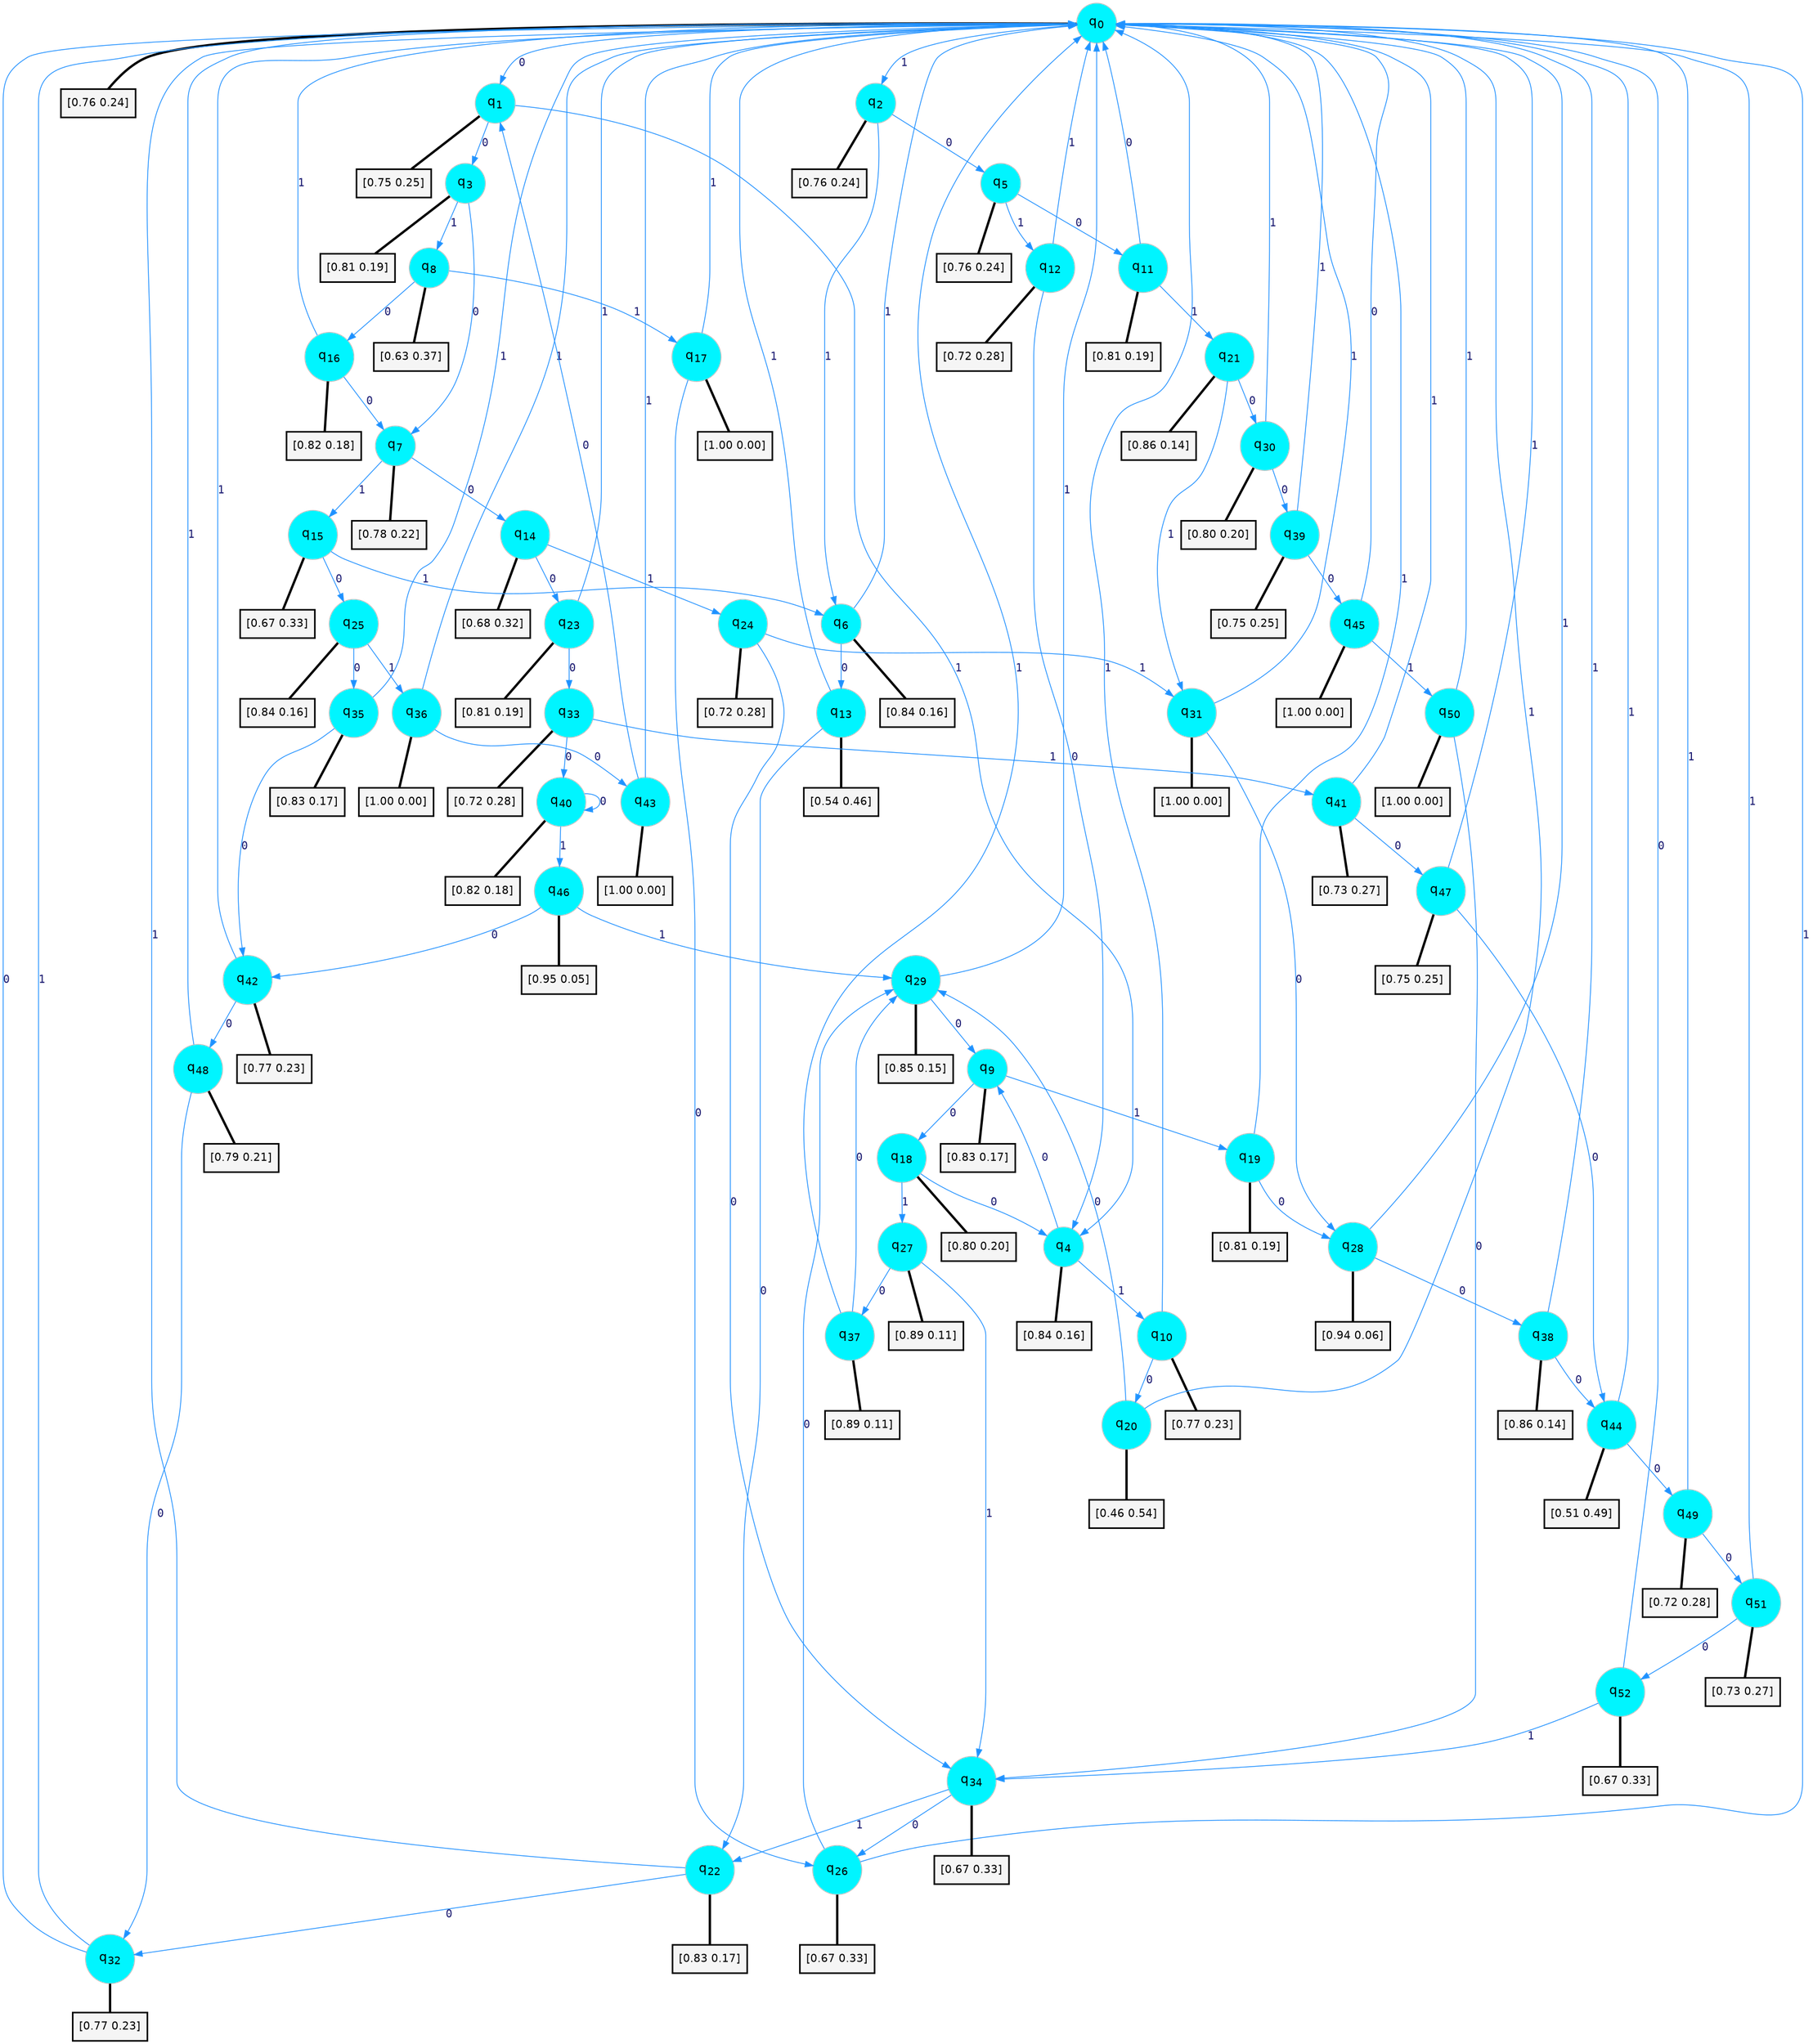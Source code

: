 digraph G {
graph [
bgcolor=transparent, dpi=300, rankdir=TD, size="40,25"];
node [
color=gray, fillcolor=turquoise1, fontcolor=black, fontname=Helvetica, fontsize=16, fontweight=bold, shape=circle, style=filled];
edge [
arrowsize=1, color=dodgerblue1, fontcolor=midnightblue, fontname=courier, fontweight=bold, penwidth=1, style=solid, weight=20];
0[label=<q<SUB>0</SUB>>];
1[label=<q<SUB>1</SUB>>];
2[label=<q<SUB>2</SUB>>];
3[label=<q<SUB>3</SUB>>];
4[label=<q<SUB>4</SUB>>];
5[label=<q<SUB>5</SUB>>];
6[label=<q<SUB>6</SUB>>];
7[label=<q<SUB>7</SUB>>];
8[label=<q<SUB>8</SUB>>];
9[label=<q<SUB>9</SUB>>];
10[label=<q<SUB>10</SUB>>];
11[label=<q<SUB>11</SUB>>];
12[label=<q<SUB>12</SUB>>];
13[label=<q<SUB>13</SUB>>];
14[label=<q<SUB>14</SUB>>];
15[label=<q<SUB>15</SUB>>];
16[label=<q<SUB>16</SUB>>];
17[label=<q<SUB>17</SUB>>];
18[label=<q<SUB>18</SUB>>];
19[label=<q<SUB>19</SUB>>];
20[label=<q<SUB>20</SUB>>];
21[label=<q<SUB>21</SUB>>];
22[label=<q<SUB>22</SUB>>];
23[label=<q<SUB>23</SUB>>];
24[label=<q<SUB>24</SUB>>];
25[label=<q<SUB>25</SUB>>];
26[label=<q<SUB>26</SUB>>];
27[label=<q<SUB>27</SUB>>];
28[label=<q<SUB>28</SUB>>];
29[label=<q<SUB>29</SUB>>];
30[label=<q<SUB>30</SUB>>];
31[label=<q<SUB>31</SUB>>];
32[label=<q<SUB>32</SUB>>];
33[label=<q<SUB>33</SUB>>];
34[label=<q<SUB>34</SUB>>];
35[label=<q<SUB>35</SUB>>];
36[label=<q<SUB>36</SUB>>];
37[label=<q<SUB>37</SUB>>];
38[label=<q<SUB>38</SUB>>];
39[label=<q<SUB>39</SUB>>];
40[label=<q<SUB>40</SUB>>];
41[label=<q<SUB>41</SUB>>];
42[label=<q<SUB>42</SUB>>];
43[label=<q<SUB>43</SUB>>];
44[label=<q<SUB>44</SUB>>];
45[label=<q<SUB>45</SUB>>];
46[label=<q<SUB>46</SUB>>];
47[label=<q<SUB>47</SUB>>];
48[label=<q<SUB>48</SUB>>];
49[label=<q<SUB>49</SUB>>];
50[label=<q<SUB>50</SUB>>];
51[label=<q<SUB>51</SUB>>];
52[label=<q<SUB>52</SUB>>];
53[label="[0.76 0.24]", shape=box,fontcolor=black, fontname=Helvetica, fontsize=14, penwidth=2, fillcolor=whitesmoke,color=black];
54[label="[0.75 0.25]", shape=box,fontcolor=black, fontname=Helvetica, fontsize=14, penwidth=2, fillcolor=whitesmoke,color=black];
55[label="[0.76 0.24]", shape=box,fontcolor=black, fontname=Helvetica, fontsize=14, penwidth=2, fillcolor=whitesmoke,color=black];
56[label="[0.81 0.19]", shape=box,fontcolor=black, fontname=Helvetica, fontsize=14, penwidth=2, fillcolor=whitesmoke,color=black];
57[label="[0.84 0.16]", shape=box,fontcolor=black, fontname=Helvetica, fontsize=14, penwidth=2, fillcolor=whitesmoke,color=black];
58[label="[0.76 0.24]", shape=box,fontcolor=black, fontname=Helvetica, fontsize=14, penwidth=2, fillcolor=whitesmoke,color=black];
59[label="[0.84 0.16]", shape=box,fontcolor=black, fontname=Helvetica, fontsize=14, penwidth=2, fillcolor=whitesmoke,color=black];
60[label="[0.78 0.22]", shape=box,fontcolor=black, fontname=Helvetica, fontsize=14, penwidth=2, fillcolor=whitesmoke,color=black];
61[label="[0.63 0.37]", shape=box,fontcolor=black, fontname=Helvetica, fontsize=14, penwidth=2, fillcolor=whitesmoke,color=black];
62[label="[0.83 0.17]", shape=box,fontcolor=black, fontname=Helvetica, fontsize=14, penwidth=2, fillcolor=whitesmoke,color=black];
63[label="[0.77 0.23]", shape=box,fontcolor=black, fontname=Helvetica, fontsize=14, penwidth=2, fillcolor=whitesmoke,color=black];
64[label="[0.81 0.19]", shape=box,fontcolor=black, fontname=Helvetica, fontsize=14, penwidth=2, fillcolor=whitesmoke,color=black];
65[label="[0.72 0.28]", shape=box,fontcolor=black, fontname=Helvetica, fontsize=14, penwidth=2, fillcolor=whitesmoke,color=black];
66[label="[0.54 0.46]", shape=box,fontcolor=black, fontname=Helvetica, fontsize=14, penwidth=2, fillcolor=whitesmoke,color=black];
67[label="[0.68 0.32]", shape=box,fontcolor=black, fontname=Helvetica, fontsize=14, penwidth=2, fillcolor=whitesmoke,color=black];
68[label="[0.67 0.33]", shape=box,fontcolor=black, fontname=Helvetica, fontsize=14, penwidth=2, fillcolor=whitesmoke,color=black];
69[label="[0.82 0.18]", shape=box,fontcolor=black, fontname=Helvetica, fontsize=14, penwidth=2, fillcolor=whitesmoke,color=black];
70[label="[1.00 0.00]", shape=box,fontcolor=black, fontname=Helvetica, fontsize=14, penwidth=2, fillcolor=whitesmoke,color=black];
71[label="[0.80 0.20]", shape=box,fontcolor=black, fontname=Helvetica, fontsize=14, penwidth=2, fillcolor=whitesmoke,color=black];
72[label="[0.81 0.19]", shape=box,fontcolor=black, fontname=Helvetica, fontsize=14, penwidth=2, fillcolor=whitesmoke,color=black];
73[label="[0.46 0.54]", shape=box,fontcolor=black, fontname=Helvetica, fontsize=14, penwidth=2, fillcolor=whitesmoke,color=black];
74[label="[0.86 0.14]", shape=box,fontcolor=black, fontname=Helvetica, fontsize=14, penwidth=2, fillcolor=whitesmoke,color=black];
75[label="[0.83 0.17]", shape=box,fontcolor=black, fontname=Helvetica, fontsize=14, penwidth=2, fillcolor=whitesmoke,color=black];
76[label="[0.81 0.19]", shape=box,fontcolor=black, fontname=Helvetica, fontsize=14, penwidth=2, fillcolor=whitesmoke,color=black];
77[label="[0.72 0.28]", shape=box,fontcolor=black, fontname=Helvetica, fontsize=14, penwidth=2, fillcolor=whitesmoke,color=black];
78[label="[0.84 0.16]", shape=box,fontcolor=black, fontname=Helvetica, fontsize=14, penwidth=2, fillcolor=whitesmoke,color=black];
79[label="[0.67 0.33]", shape=box,fontcolor=black, fontname=Helvetica, fontsize=14, penwidth=2, fillcolor=whitesmoke,color=black];
80[label="[0.89 0.11]", shape=box,fontcolor=black, fontname=Helvetica, fontsize=14, penwidth=2, fillcolor=whitesmoke,color=black];
81[label="[0.94 0.06]", shape=box,fontcolor=black, fontname=Helvetica, fontsize=14, penwidth=2, fillcolor=whitesmoke,color=black];
82[label="[0.85 0.15]", shape=box,fontcolor=black, fontname=Helvetica, fontsize=14, penwidth=2, fillcolor=whitesmoke,color=black];
83[label="[0.80 0.20]", shape=box,fontcolor=black, fontname=Helvetica, fontsize=14, penwidth=2, fillcolor=whitesmoke,color=black];
84[label="[1.00 0.00]", shape=box,fontcolor=black, fontname=Helvetica, fontsize=14, penwidth=2, fillcolor=whitesmoke,color=black];
85[label="[0.77 0.23]", shape=box,fontcolor=black, fontname=Helvetica, fontsize=14, penwidth=2, fillcolor=whitesmoke,color=black];
86[label="[0.72 0.28]", shape=box,fontcolor=black, fontname=Helvetica, fontsize=14, penwidth=2, fillcolor=whitesmoke,color=black];
87[label="[0.67 0.33]", shape=box,fontcolor=black, fontname=Helvetica, fontsize=14, penwidth=2, fillcolor=whitesmoke,color=black];
88[label="[0.83 0.17]", shape=box,fontcolor=black, fontname=Helvetica, fontsize=14, penwidth=2, fillcolor=whitesmoke,color=black];
89[label="[1.00 0.00]", shape=box,fontcolor=black, fontname=Helvetica, fontsize=14, penwidth=2, fillcolor=whitesmoke,color=black];
90[label="[0.89 0.11]", shape=box,fontcolor=black, fontname=Helvetica, fontsize=14, penwidth=2, fillcolor=whitesmoke,color=black];
91[label="[0.86 0.14]", shape=box,fontcolor=black, fontname=Helvetica, fontsize=14, penwidth=2, fillcolor=whitesmoke,color=black];
92[label="[0.75 0.25]", shape=box,fontcolor=black, fontname=Helvetica, fontsize=14, penwidth=2, fillcolor=whitesmoke,color=black];
93[label="[0.82 0.18]", shape=box,fontcolor=black, fontname=Helvetica, fontsize=14, penwidth=2, fillcolor=whitesmoke,color=black];
94[label="[0.73 0.27]", shape=box,fontcolor=black, fontname=Helvetica, fontsize=14, penwidth=2, fillcolor=whitesmoke,color=black];
95[label="[0.77 0.23]", shape=box,fontcolor=black, fontname=Helvetica, fontsize=14, penwidth=2, fillcolor=whitesmoke,color=black];
96[label="[1.00 0.00]", shape=box,fontcolor=black, fontname=Helvetica, fontsize=14, penwidth=2, fillcolor=whitesmoke,color=black];
97[label="[0.51 0.49]", shape=box,fontcolor=black, fontname=Helvetica, fontsize=14, penwidth=2, fillcolor=whitesmoke,color=black];
98[label="[1.00 0.00]", shape=box,fontcolor=black, fontname=Helvetica, fontsize=14, penwidth=2, fillcolor=whitesmoke,color=black];
99[label="[0.95 0.05]", shape=box,fontcolor=black, fontname=Helvetica, fontsize=14, penwidth=2, fillcolor=whitesmoke,color=black];
100[label="[0.75 0.25]", shape=box,fontcolor=black, fontname=Helvetica, fontsize=14, penwidth=2, fillcolor=whitesmoke,color=black];
101[label="[0.79 0.21]", shape=box,fontcolor=black, fontname=Helvetica, fontsize=14, penwidth=2, fillcolor=whitesmoke,color=black];
102[label="[0.72 0.28]", shape=box,fontcolor=black, fontname=Helvetica, fontsize=14, penwidth=2, fillcolor=whitesmoke,color=black];
103[label="[1.00 0.00]", shape=box,fontcolor=black, fontname=Helvetica, fontsize=14, penwidth=2, fillcolor=whitesmoke,color=black];
104[label="[0.73 0.27]", shape=box,fontcolor=black, fontname=Helvetica, fontsize=14, penwidth=2, fillcolor=whitesmoke,color=black];
105[label="[0.67 0.33]", shape=box,fontcolor=black, fontname=Helvetica, fontsize=14, penwidth=2, fillcolor=whitesmoke,color=black];
0->1 [label=0];
0->2 [label=1];
0->53 [arrowhead=none, penwidth=3,color=black];
1->3 [label=0];
1->4 [label=1];
1->54 [arrowhead=none, penwidth=3,color=black];
2->5 [label=0];
2->6 [label=1];
2->55 [arrowhead=none, penwidth=3,color=black];
3->7 [label=0];
3->8 [label=1];
3->56 [arrowhead=none, penwidth=3,color=black];
4->9 [label=0];
4->10 [label=1];
4->57 [arrowhead=none, penwidth=3,color=black];
5->11 [label=0];
5->12 [label=1];
5->58 [arrowhead=none, penwidth=3,color=black];
6->13 [label=0];
6->0 [label=1];
6->59 [arrowhead=none, penwidth=3,color=black];
7->14 [label=0];
7->15 [label=1];
7->60 [arrowhead=none, penwidth=3,color=black];
8->16 [label=0];
8->17 [label=1];
8->61 [arrowhead=none, penwidth=3,color=black];
9->18 [label=0];
9->19 [label=1];
9->62 [arrowhead=none, penwidth=3,color=black];
10->20 [label=0];
10->0 [label=1];
10->63 [arrowhead=none, penwidth=3,color=black];
11->0 [label=0];
11->21 [label=1];
11->64 [arrowhead=none, penwidth=3,color=black];
12->4 [label=0];
12->0 [label=1];
12->65 [arrowhead=none, penwidth=3,color=black];
13->22 [label=0];
13->0 [label=1];
13->66 [arrowhead=none, penwidth=3,color=black];
14->23 [label=0];
14->24 [label=1];
14->67 [arrowhead=none, penwidth=3,color=black];
15->25 [label=0];
15->6 [label=1];
15->68 [arrowhead=none, penwidth=3,color=black];
16->7 [label=0];
16->0 [label=1];
16->69 [arrowhead=none, penwidth=3,color=black];
17->26 [label=0];
17->0 [label=1];
17->70 [arrowhead=none, penwidth=3,color=black];
18->4 [label=0];
18->27 [label=1];
18->71 [arrowhead=none, penwidth=3,color=black];
19->28 [label=0];
19->0 [label=1];
19->72 [arrowhead=none, penwidth=3,color=black];
20->29 [label=0];
20->0 [label=1];
20->73 [arrowhead=none, penwidth=3,color=black];
21->30 [label=0];
21->31 [label=1];
21->74 [arrowhead=none, penwidth=3,color=black];
22->32 [label=0];
22->0 [label=1];
22->75 [arrowhead=none, penwidth=3,color=black];
23->33 [label=0];
23->0 [label=1];
23->76 [arrowhead=none, penwidth=3,color=black];
24->34 [label=0];
24->31 [label=1];
24->77 [arrowhead=none, penwidth=3,color=black];
25->35 [label=0];
25->36 [label=1];
25->78 [arrowhead=none, penwidth=3,color=black];
26->29 [label=0];
26->0 [label=1];
26->79 [arrowhead=none, penwidth=3,color=black];
27->37 [label=0];
27->34 [label=1];
27->80 [arrowhead=none, penwidth=3,color=black];
28->38 [label=0];
28->0 [label=1];
28->81 [arrowhead=none, penwidth=3,color=black];
29->9 [label=0];
29->0 [label=1];
29->82 [arrowhead=none, penwidth=3,color=black];
30->39 [label=0];
30->0 [label=1];
30->83 [arrowhead=none, penwidth=3,color=black];
31->28 [label=0];
31->0 [label=1];
31->84 [arrowhead=none, penwidth=3,color=black];
32->0 [label=0];
32->0 [label=1];
32->85 [arrowhead=none, penwidth=3,color=black];
33->40 [label=0];
33->41 [label=1];
33->86 [arrowhead=none, penwidth=3,color=black];
34->26 [label=0];
34->22 [label=1];
34->87 [arrowhead=none, penwidth=3,color=black];
35->42 [label=0];
35->0 [label=1];
35->88 [arrowhead=none, penwidth=3,color=black];
36->43 [label=0];
36->0 [label=1];
36->89 [arrowhead=none, penwidth=3,color=black];
37->29 [label=0];
37->0 [label=1];
37->90 [arrowhead=none, penwidth=3,color=black];
38->44 [label=0];
38->0 [label=1];
38->91 [arrowhead=none, penwidth=3,color=black];
39->45 [label=0];
39->0 [label=1];
39->92 [arrowhead=none, penwidth=3,color=black];
40->40 [label=0];
40->46 [label=1];
40->93 [arrowhead=none, penwidth=3,color=black];
41->47 [label=0];
41->0 [label=1];
41->94 [arrowhead=none, penwidth=3,color=black];
42->48 [label=0];
42->0 [label=1];
42->95 [arrowhead=none, penwidth=3,color=black];
43->1 [label=0];
43->0 [label=1];
43->96 [arrowhead=none, penwidth=3,color=black];
44->49 [label=0];
44->0 [label=1];
44->97 [arrowhead=none, penwidth=3,color=black];
45->0 [label=0];
45->50 [label=1];
45->98 [arrowhead=none, penwidth=3,color=black];
46->42 [label=0];
46->29 [label=1];
46->99 [arrowhead=none, penwidth=3,color=black];
47->44 [label=0];
47->0 [label=1];
47->100 [arrowhead=none, penwidth=3,color=black];
48->32 [label=0];
48->0 [label=1];
48->101 [arrowhead=none, penwidth=3,color=black];
49->51 [label=0];
49->0 [label=1];
49->102 [arrowhead=none, penwidth=3,color=black];
50->34 [label=0];
50->0 [label=1];
50->103 [arrowhead=none, penwidth=3,color=black];
51->52 [label=0];
51->0 [label=1];
51->104 [arrowhead=none, penwidth=3,color=black];
52->0 [label=0];
52->34 [label=1];
52->105 [arrowhead=none, penwidth=3,color=black];
}
